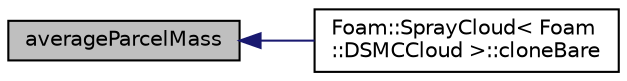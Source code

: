 digraph "averageParcelMass"
{
  bgcolor="transparent";
  edge [fontname="Helvetica",fontsize="10",labelfontname="Helvetica",labelfontsize="10"];
  node [fontname="Helvetica",fontsize="10",shape=record];
  rankdir="LR";
  Node22 [label="averageParcelMass",height=0.2,width=0.4,color="black", fillcolor="grey75", style="filled", fontcolor="black"];
  Node22 -> Node23 [dir="back",color="midnightblue",fontsize="10",style="solid",fontname="Helvetica"];
  Node23 [label="Foam::SprayCloud\< Foam\l::DSMCCloud \>::cloneBare",height=0.2,width=0.4,color="black",URL="$a25661.html#a519c85b79b984c70934c244a934588ca",tooltip="Construct and return bare clone based on (this) with new name. "];
}
